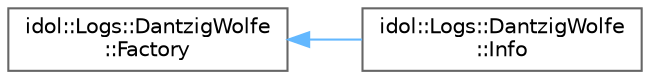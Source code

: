 digraph "Graphical Class Hierarchy"
{
 // LATEX_PDF_SIZE
  bgcolor="transparent";
  edge [fontname=Helvetica,fontsize=10,labelfontname=Helvetica,labelfontsize=10];
  node [fontname=Helvetica,fontsize=10,shape=box,height=0.2,width=0.4];
  rankdir="LR";
  Node0 [id="Node000000",label="idol::Logs::DantzigWolfe\l::Factory",height=0.2,width=0.4,color="grey40", fillcolor="white", style="filled",URL="$classidol_1_1Logs_1_1DantzigWolfe_1_1Factory.html",tooltip=" "];
  Node0 -> Node1 [id="edge88_Node000000_Node000001",dir="back",color="steelblue1",style="solid",tooltip=" "];
  Node1 [id="Node000001",label="idol::Logs::DantzigWolfe\l::Info",height=0.2,width=0.4,color="grey40", fillcolor="white", style="filled",URL="$classidol_1_1Logs_1_1DantzigWolfe_1_1Info.html",tooltip=" "];
}
